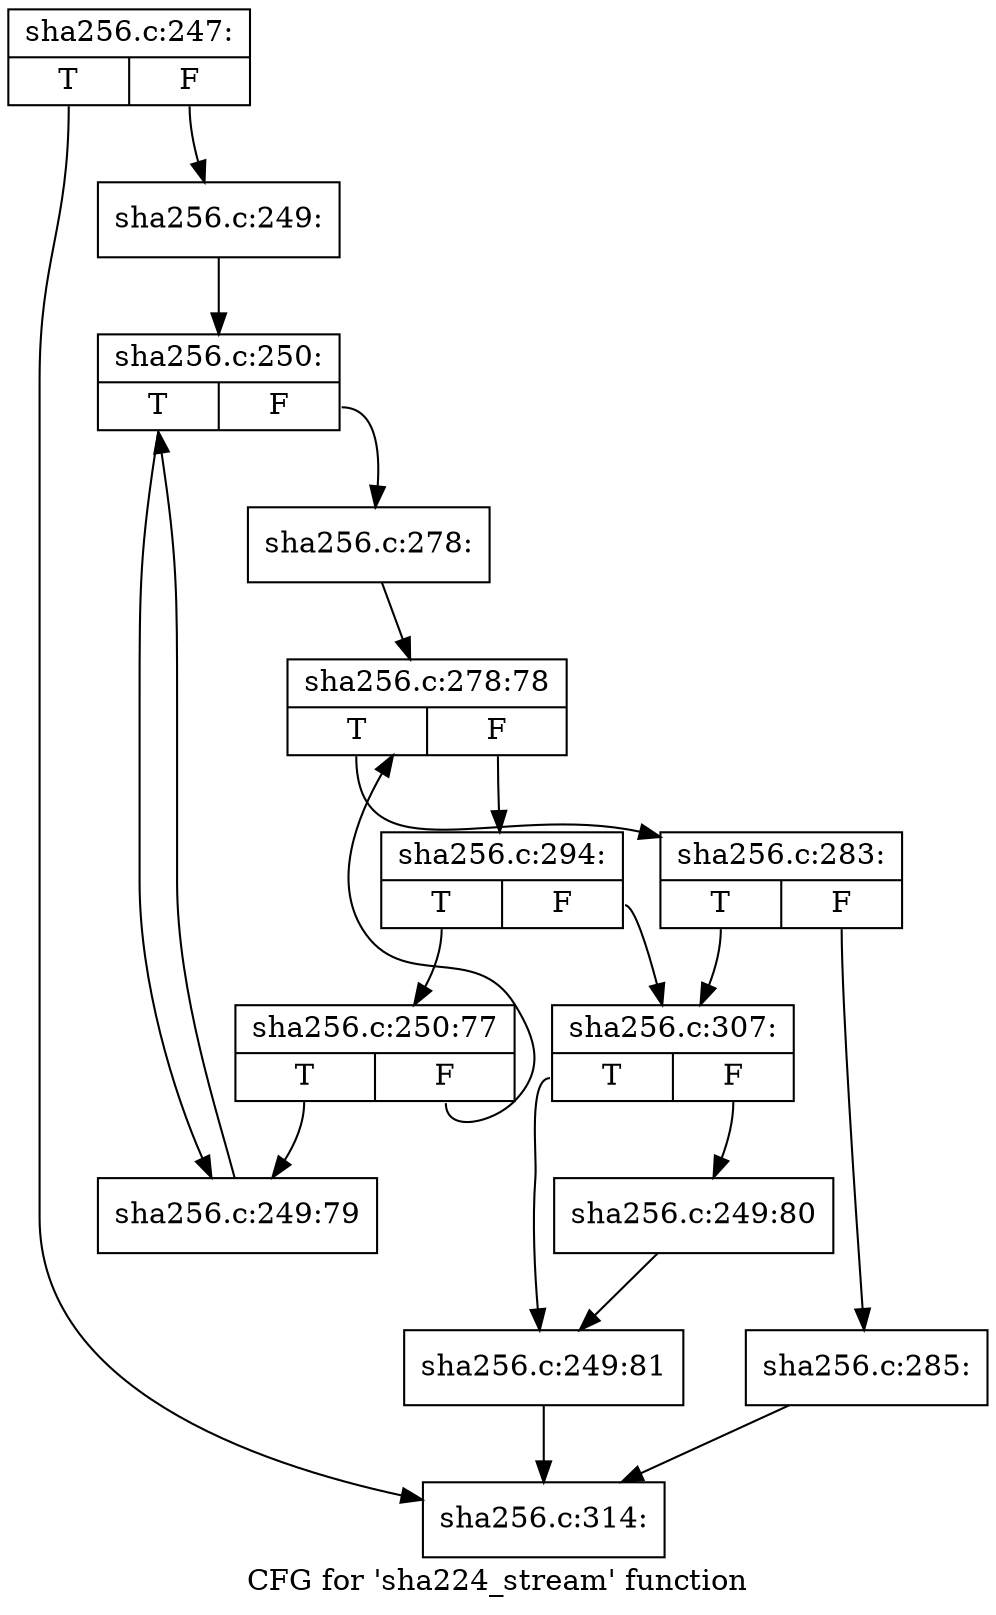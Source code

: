 digraph "CFG for 'sha224_stream' function" {
	label="CFG for 'sha224_stream' function";

	Node0xcf9d670 [shape=record,label="{sha256.c:247:|{<s0>T|<s1>F}}"];
	Node0xcf9d670:s0 -> Node0xcfa1060;
	Node0xcf9d670:s1 -> Node0xcfa0b50;
	Node0xcfa0b50 [shape=record,label="{sha256.c:249:}"];
	Node0xcfa0b50 -> Node0xcfa1420;
	Node0xcfa1420 [shape=record,label="{sha256.c:250:|{<s0>T|<s1>F}}"];
	Node0xcfa1420:s0 -> Node0xcfa4fe0;
	Node0xcfa1420:s1 -> Node0xcf85af0;
	Node0xcf85af0 [shape=record,label="{sha256.c:278:}"];
	Node0xcf85af0 -> Node0xcfa2900;
	Node0xcfa1db0 [shape=record,label="{sha256.c:250:77|{<s0>T|<s1>F}}"];
	Node0xcfa1db0:s0 -> Node0xcfa4fe0;
	Node0xcfa1db0:s1 -> Node0xcfa2900;
	Node0xcfa2900 [shape=record,label="{sha256.c:278:78|{<s0>T|<s1>F}}"];
	Node0xcfa2900:s0 -> Node0xcfa2eb0;
	Node0xcfa2900:s1 -> Node0xcfa2f00;
	Node0xcfa2eb0 [shape=record,label="{sha256.c:283:|{<s0>T|<s1>F}}"];
	Node0xcfa2eb0:s0 -> Node0xcfa4310;
	Node0xcfa2eb0:s1 -> Node0xd16ed80;
	Node0xd16ed80 [shape=record,label="{sha256.c:285:}"];
	Node0xd16ed80 -> Node0xcfa1060;
	Node0xcfa2f00 [shape=record,label="{sha256.c:294:|{<s0>T|<s1>F}}"];
	Node0xcfa2f00:s0 -> Node0xcfa1db0;
	Node0xcfa2f00:s1 -> Node0xcfa4310;
	Node0xcfa4fe0 [shape=record,label="{sha256.c:249:79}"];
	Node0xcfa4fe0 -> Node0xcfa1420;
	Node0xcfa4310 [shape=record,label="{sha256.c:307:|{<s0>T|<s1>F}}"];
	Node0xcfa4310:s0 -> Node0xcfa52a0;
	Node0xcfa4310:s1 -> Node0xcfa1590;
	Node0xcfa1590 [shape=record,label="{sha256.c:249:80}"];
	Node0xcfa1590 -> Node0xcfa52a0;
	Node0xcfa52a0 [shape=record,label="{sha256.c:249:81}"];
	Node0xcfa52a0 -> Node0xcfa1060;
	Node0xcfa1060 [shape=record,label="{sha256.c:314:}"];
}
